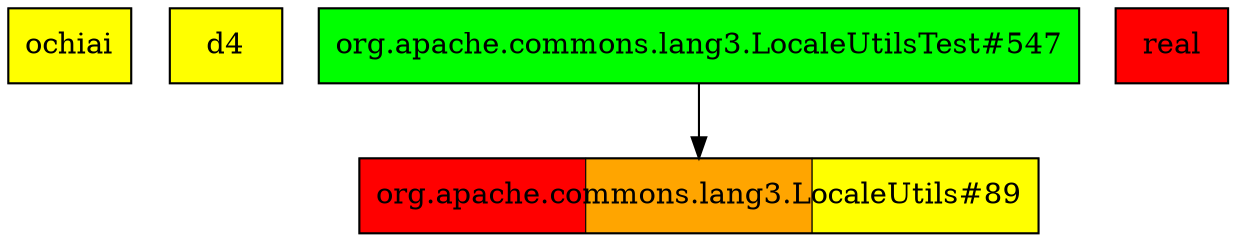 digraph enhanced {
	"ochiai" [style=striped shape=box fillcolor="yellow"];
	"d4" [style=striped shape=box fillcolor="yellow"];
	"org.apache.commons.lang3.LocaleUtils#89" [style=striped shape=box fillcolor="red:orange:yellow"];
	"org.apache.commons.lang3.LocaleUtilsTest#547" [style=striped shape=box fillcolor="green"];
	"real" [style=striped shape=box fillcolor="red"];
	"org.apache.commons.lang3.LocaleUtilsTest#547" -> "org.apache.commons.lang3.LocaleUtils#89";
}
